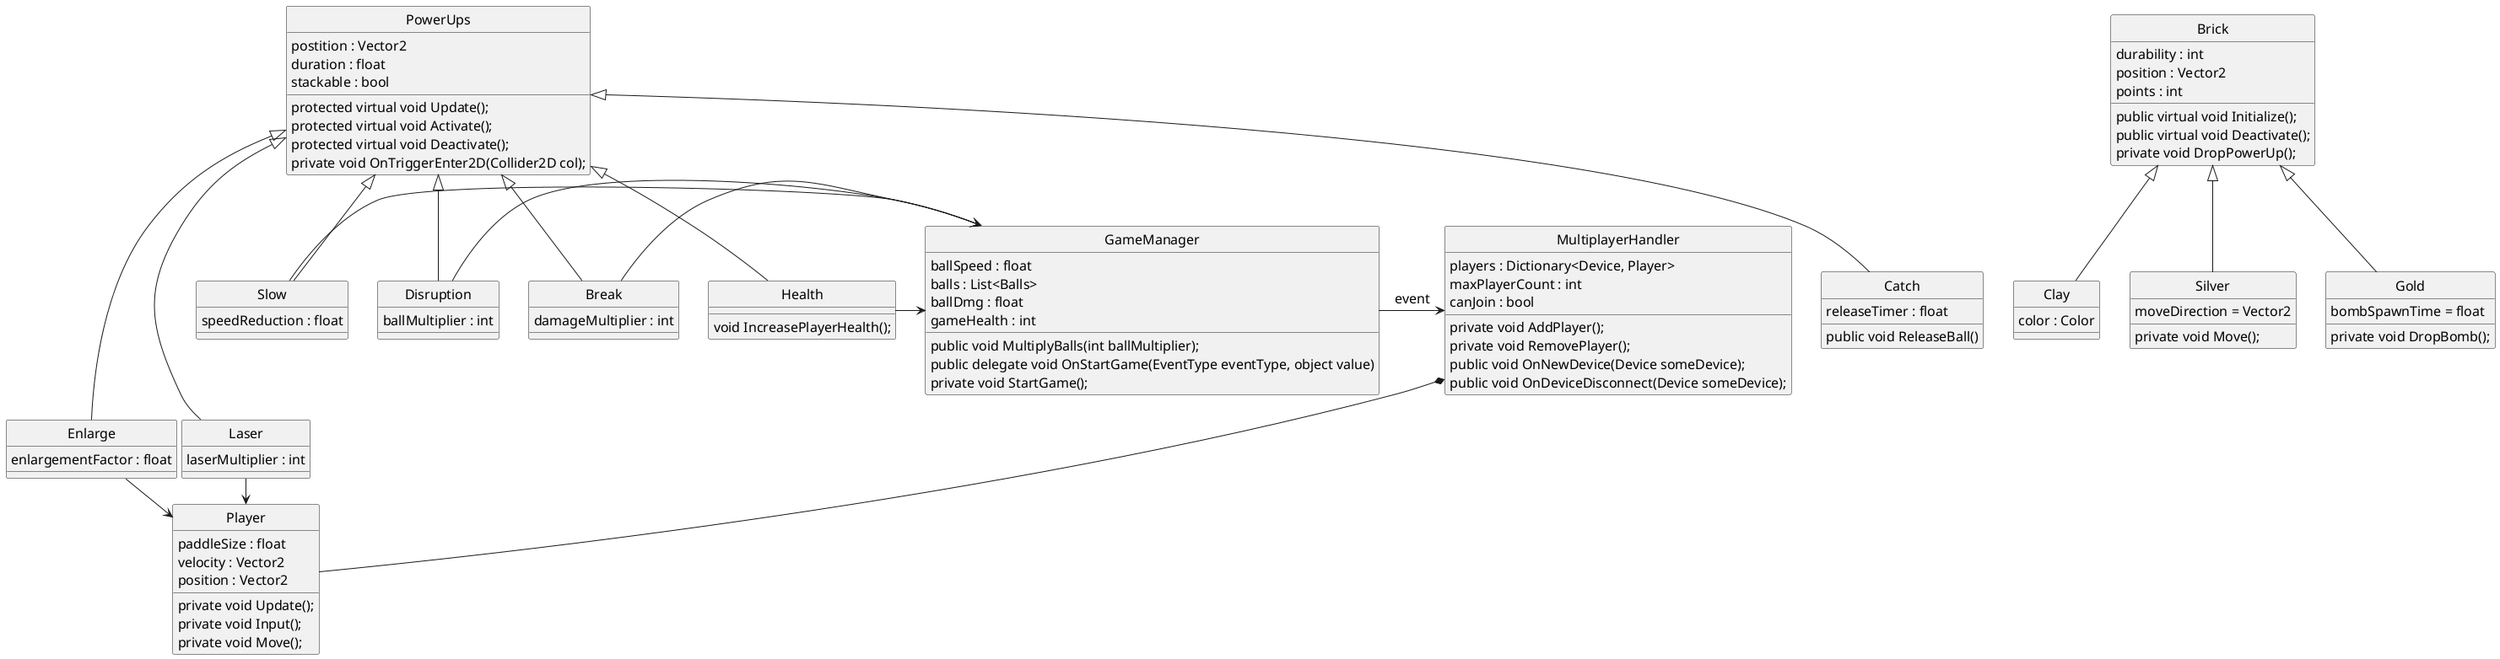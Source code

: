 @startuml Breakout
skinparam style strictuml
skinparam SequenceMessageAlignment center
skinparam DefaultFontName Arial
skinparam DefaultFontSize 16
skinparam DefaultFontStyle bold

Enlarge -> Player
Laser -> Player
class "Player" as Player
{
    paddleSize : float
    velocity : Vector2
    position : Vector2

    private void Update();
    private void Input();
    private void Move();
}

Slow -> GameManager
Disruption -> GameManager
Break -> GameManager
Health -> GameManager
class "GameManager" as GameManager
{
    ballSpeed : float
    balls : List<Balls>
    ballDmg : float
    gameHealth : int

    public void MultiplyBalls(int ballMultiplier);
    public delegate void OnStartGame(EventType eventType, object value)
    private void StartGame();
}

Powerups <|-- Enlarge
Powerups <|-- Slow
Powerups <|-- Disruption
Powerups <|-- Laser
Powerups <|-- Catch
Powerups <|-- Break
Powerups <|-- Health
class "PowerUps" as Powerups
{
    postition : Vector2
    duration : float
    stackable : bool
    
    protected virtual void Update();
    protected virtual void Activate();
    protected virtual void Deactivate();
    private void OnTriggerEnter2D(Collider2D col);
}

class "Enlarge" as Enlarge
{
    enlargementFactor : float
}

class "Slow" as Slow
{
    speedReduction : float
}

class "Disruption" as Disruption
{
    ballMultiplier : int
}

class "Laser" as Laser
{
    laserMultiplier : int
}

class "Catch" as Catch
{
    releaseTimer : float
    public void ReleaseBall()
}

class "Break" as Break
{
    damageMultiplier : int
}

class "Health" as Health
{
    void IncreasePlayerHealth();
}

class "Brick" as Brick
{
    durability : int
    position : Vector2
    points : int

    public virtual void Initialize();
    public virtual void Deactivate();
    private void DropPowerUp();
}

Brick <|-- Clay
class "Clay" as Clay
{
    color : Color
}

Brick <|-- Silver
class "Silver" as Silver
{
    moveDirection = Vector2
    private void Move();
}

Brick <|-- Gold
class "Gold" as Gold
{
    bombSpawnTime = float
    private void DropBomb();
}

GameManager -> MultiplayerHandler : "event"
MultiplayerHandler *-- Player
class MultiplayerHandler
{
    players : Dictionary<Device, Player> 
    maxPlayerCount : int
    canJoin : bool

    private void AddPlayer();
    private void RemovePlayer();
    public void OnNewDevice(Device someDevice);
    public void OnDeviceDisconnect(Device someDevice);
}
@enduml